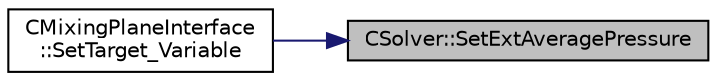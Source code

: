 digraph "CSolver::SetExtAveragePressure"
{
 // LATEX_PDF_SIZE
  edge [fontname="Helvetica",fontsize="10",labelfontname="Helvetica",labelfontsize="10"];
  node [fontname="Helvetica",fontsize="10",shape=record];
  rankdir="RL";
  Node1 [label="CSolver::SetExtAveragePressure",height=0.2,width=0.4,color="black", fillcolor="grey75", style="filled", fontcolor="black",tooltip="A virtual member."];
  Node1 -> Node2 [dir="back",color="midnightblue",fontsize="10",style="solid",fontname="Helvetica"];
  Node2 [label="CMixingPlaneInterface\l::SetTarget_Variable",height=0.2,width=0.4,color="black", fillcolor="white", style="filled",URL="$classCMixingPlaneInterface.html#a32dfafaa76a1168b0d67f7032f3c78a8",tooltip="Set the variable that has been received from the target mesh into the target mesh."];
}
